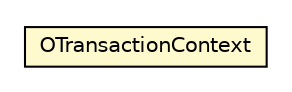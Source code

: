 #!/usr/local/bin/dot
#
# Class diagram 
# Generated by UMLGraph version R5_6-24-gf6e263 (http://www.umlgraph.org/)
#

digraph G {
	edge [fontname="Helvetica",fontsize=10,labelfontname="Helvetica",labelfontsize=10];
	node [fontname="Helvetica",fontsize=10,shape=plaintext];
	nodesep=0.25;
	ranksep=0.5;
	// com.orientechnologies.orient.server.distributed.impl.metadata.OTransactionContext
	c7537673 [label=<<table title="com.orientechnologies.orient.server.distributed.impl.metadata.OTransactionContext" border="0" cellborder="1" cellspacing="0" cellpadding="2" port="p" bgcolor="lemonChiffon" href="./OTransactionContext.html">
		<tr><td><table border="0" cellspacing="0" cellpadding="1">
<tr><td align="center" balign="center"> OTransactionContext </td></tr>
		</table></td></tr>
		</table>>, URL="./OTransactionContext.html", fontname="Helvetica", fontcolor="black", fontsize=10.0];
}

